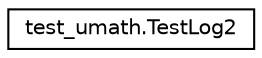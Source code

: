 digraph "Graphical Class Hierarchy"
{
 // LATEX_PDF_SIZE
  edge [fontname="Helvetica",fontsize="10",labelfontname="Helvetica",labelfontsize="10"];
  node [fontname="Helvetica",fontsize="10",shape=record];
  rankdir="LR";
  Node0 [label="test_umath.TestLog2",height=0.2,width=0.4,color="black", fillcolor="white", style="filled",URL="$classtest__umath_1_1TestLog2.html",tooltip=" "];
}

